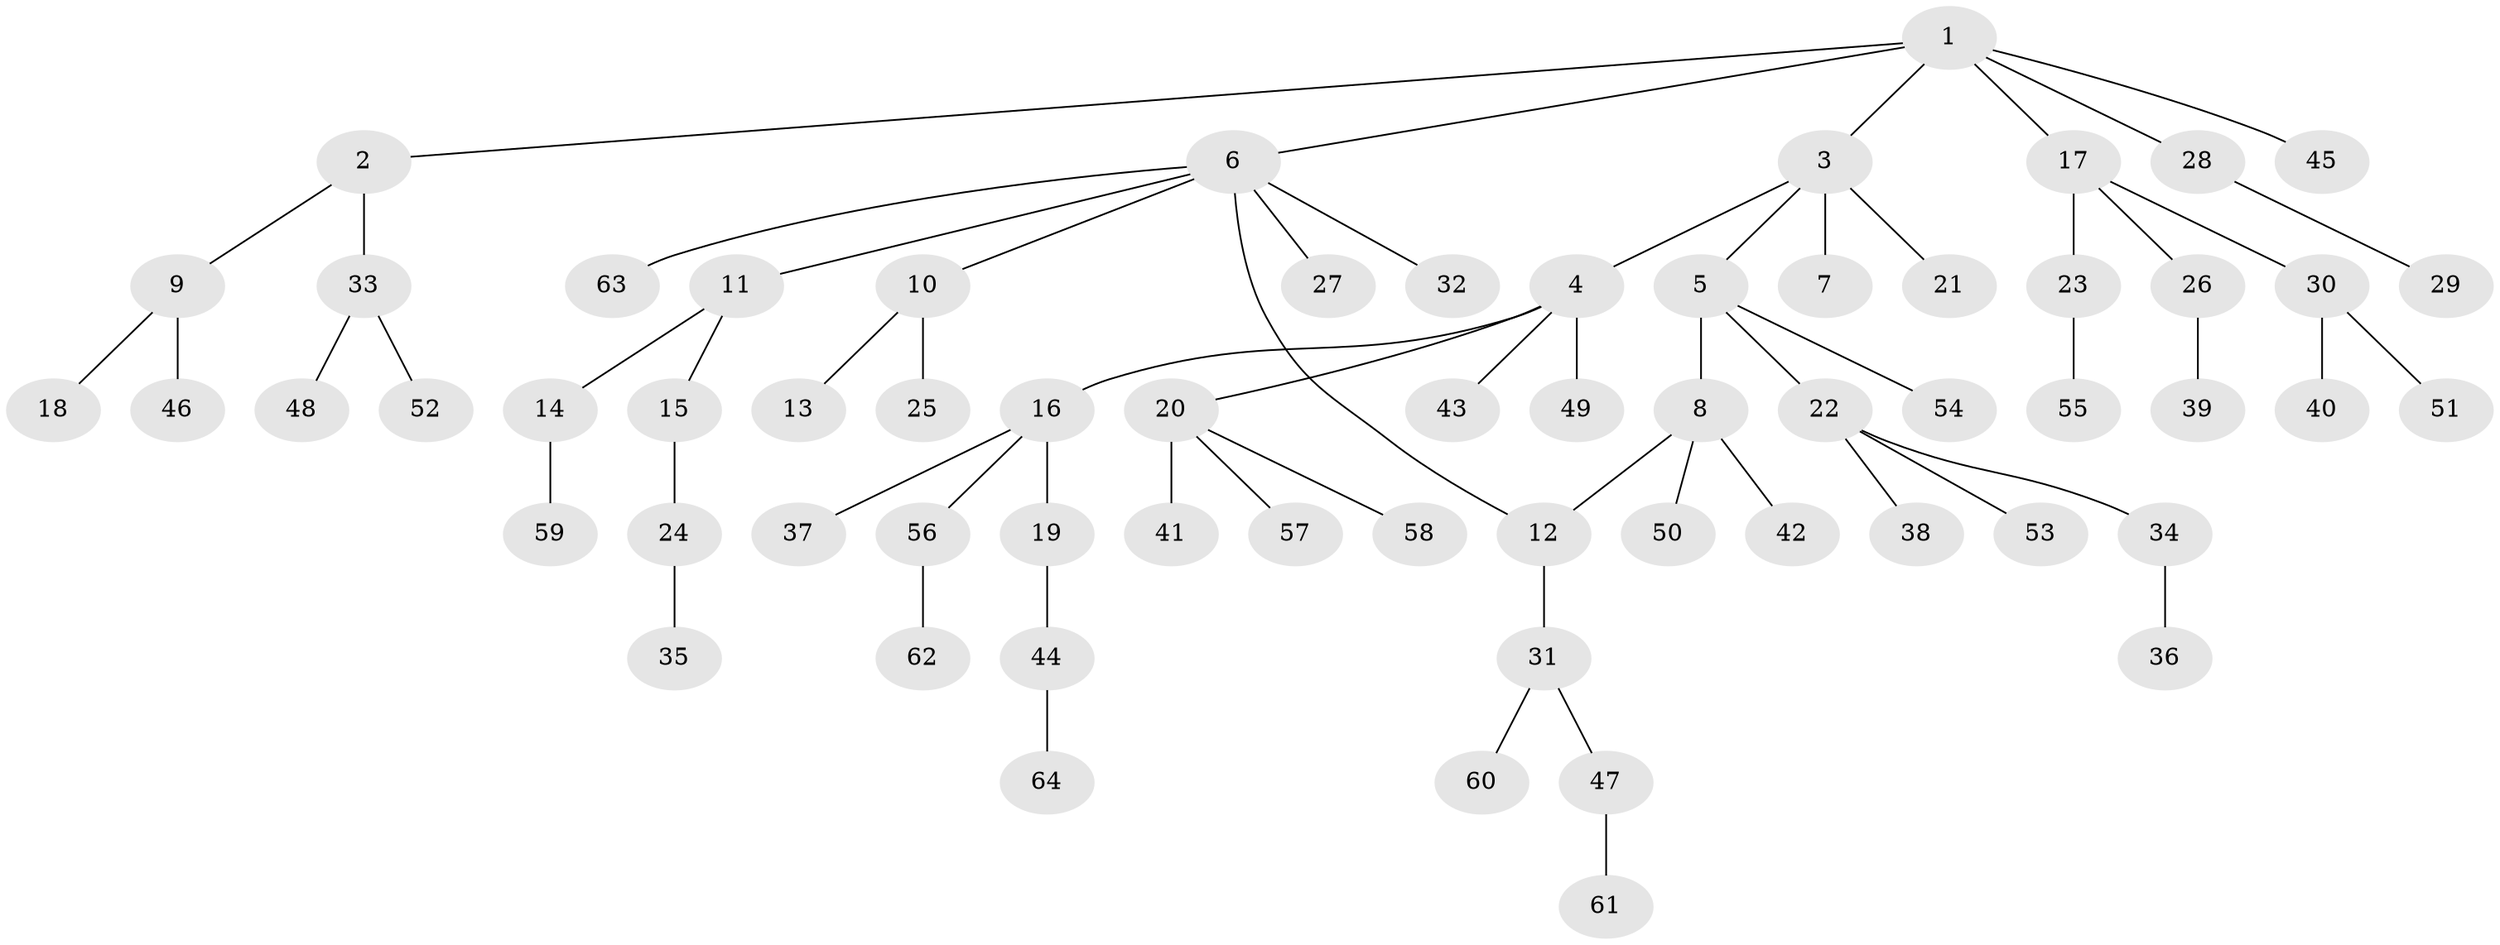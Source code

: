 // coarse degree distribution, {3: 0.2222222222222222, 2: 0.15555555555555556, 1: 0.5111111111111111, 4: 0.06666666666666667, 6: 0.022222222222222223, 5: 0.022222222222222223}
// Generated by graph-tools (version 1.1) at 2025/36/03/04/25 23:36:07]
// undirected, 64 vertices, 64 edges
graph export_dot {
  node [color=gray90,style=filled];
  1;
  2;
  3;
  4;
  5;
  6;
  7;
  8;
  9;
  10;
  11;
  12;
  13;
  14;
  15;
  16;
  17;
  18;
  19;
  20;
  21;
  22;
  23;
  24;
  25;
  26;
  27;
  28;
  29;
  30;
  31;
  32;
  33;
  34;
  35;
  36;
  37;
  38;
  39;
  40;
  41;
  42;
  43;
  44;
  45;
  46;
  47;
  48;
  49;
  50;
  51;
  52;
  53;
  54;
  55;
  56;
  57;
  58;
  59;
  60;
  61;
  62;
  63;
  64;
  1 -- 2;
  1 -- 3;
  1 -- 6;
  1 -- 17;
  1 -- 28;
  1 -- 45;
  2 -- 9;
  2 -- 33;
  3 -- 4;
  3 -- 5;
  3 -- 7;
  3 -- 21;
  4 -- 16;
  4 -- 20;
  4 -- 43;
  4 -- 49;
  5 -- 8;
  5 -- 22;
  5 -- 54;
  6 -- 10;
  6 -- 11;
  6 -- 12;
  6 -- 27;
  6 -- 32;
  6 -- 63;
  8 -- 42;
  8 -- 50;
  8 -- 12;
  9 -- 18;
  9 -- 46;
  10 -- 13;
  10 -- 25;
  11 -- 14;
  11 -- 15;
  12 -- 31;
  14 -- 59;
  15 -- 24;
  16 -- 19;
  16 -- 37;
  16 -- 56;
  17 -- 23;
  17 -- 26;
  17 -- 30;
  19 -- 44;
  20 -- 41;
  20 -- 57;
  20 -- 58;
  22 -- 34;
  22 -- 38;
  22 -- 53;
  23 -- 55;
  24 -- 35;
  26 -- 39;
  28 -- 29;
  30 -- 40;
  30 -- 51;
  31 -- 47;
  31 -- 60;
  33 -- 48;
  33 -- 52;
  34 -- 36;
  44 -- 64;
  47 -- 61;
  56 -- 62;
}
